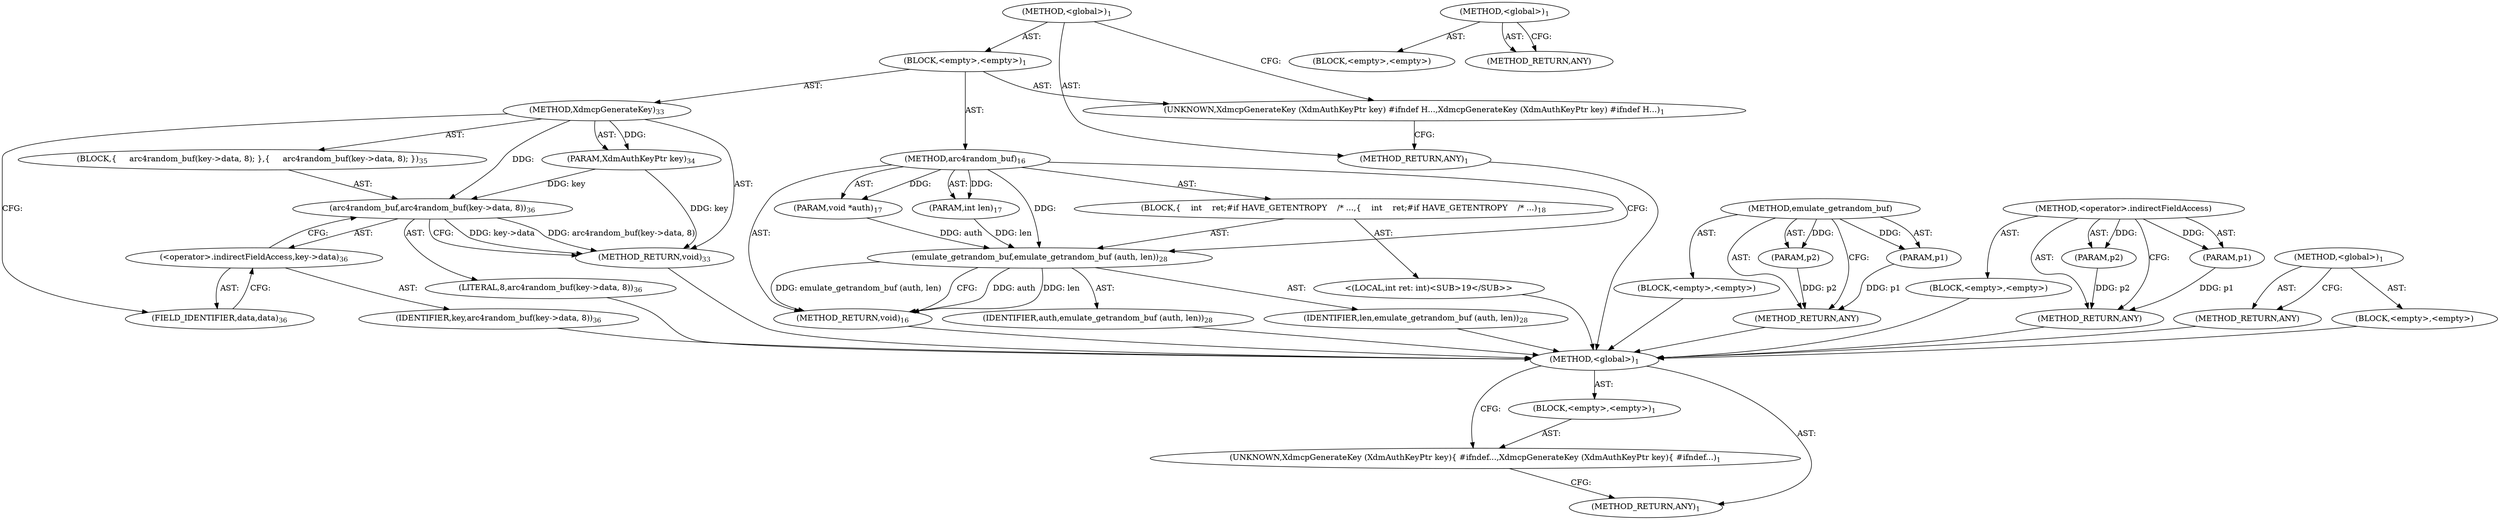 digraph "XdmcpGenerateKey" {
vulnerable_6 [label=<(METHOD,&lt;global&gt;)<SUB>1</SUB>>];
vulnerable_7 [label=<(BLOCK,&lt;empty&gt;,&lt;empty&gt;)<SUB>1</SUB>>];
vulnerable_8 [label=<(UNKNOWN,XdmcpGenerateKey (XdmAuthKeyPtr key)
{
 #ifndef...,XdmcpGenerateKey (XdmAuthKeyPtr key)
{
 #ifndef...)<SUB>1</SUB>>];
vulnerable_9 [label=<(METHOD_RETURN,ANY)<SUB>1</SUB>>];
vulnerable_14 [label=<(METHOD,&lt;global&gt;)<SUB>1</SUB>>];
vulnerable_15 [label=<(BLOCK,&lt;empty&gt;,&lt;empty&gt;)>];
vulnerable_16 [label=<(METHOD_RETURN,ANY)>];
fixed_6 [label=<(METHOD,&lt;global&gt;)<SUB>1</SUB>>];
fixed_7 [label=<(BLOCK,&lt;empty&gt;,&lt;empty&gt;)<SUB>1</SUB>>];
fixed_8 [label=<(UNKNOWN,XdmcpGenerateKey (XdmAuthKeyPtr key)
 #ifndef H...,XdmcpGenerateKey (XdmAuthKeyPtr key)
 #ifndef H...)<SUB>1</SUB>>];
fixed_9 [label=<(METHOD,arc4random_buf)<SUB>16</SUB>>];
fixed_10 [label=<(PARAM,void *auth)<SUB>17</SUB>>];
fixed_11 [label=<(PARAM,int len)<SUB>17</SUB>>];
fixed_12 [label=<(BLOCK,{
    int	    ret;

#if HAVE_GETENTROPY
    /* ...,{
    int	    ret;

#if HAVE_GETENTROPY
    /* ...)<SUB>18</SUB>>];
fixed_13 [label="<(LOCAL,int ret: int)<SUB>19</SUB>>"];
fixed_14 [label=<(emulate_getrandom_buf,emulate_getrandom_buf (auth, len))<SUB>28</SUB>>];
fixed_15 [label=<(IDENTIFIER,auth,emulate_getrandom_buf (auth, len))<SUB>28</SUB>>];
fixed_16 [label=<(IDENTIFIER,len,emulate_getrandom_buf (auth, len))<SUB>28</SUB>>];
fixed_17 [label=<(METHOD_RETURN,void)<SUB>16</SUB>>];
fixed_19 [label=<(METHOD,XdmcpGenerateKey)<SUB>33</SUB>>];
fixed_20 [label=<(PARAM,XdmAuthKeyPtr key)<SUB>34</SUB>>];
fixed_21 [label=<(BLOCK,{
     arc4random_buf(key-&gt;data, 8);
 },{
     arc4random_buf(key-&gt;data, 8);
 })<SUB>35</SUB>>];
fixed_22 [label=<(arc4random_buf,arc4random_buf(key-&gt;data, 8))<SUB>36</SUB>>];
fixed_23 [label=<(&lt;operator&gt;.indirectFieldAccess,key-&gt;data)<SUB>36</SUB>>];
fixed_24 [label=<(IDENTIFIER,key,arc4random_buf(key-&gt;data, 8))<SUB>36</SUB>>];
fixed_25 [label=<(FIELD_IDENTIFIER,data,data)<SUB>36</SUB>>];
fixed_26 [label=<(LITERAL,8,arc4random_buf(key-&gt;data, 8))<SUB>36</SUB>>];
fixed_27 [label=<(METHOD_RETURN,void)<SUB>33</SUB>>];
fixed_29 [label=<(METHOD_RETURN,ANY)<SUB>1</SUB>>];
fixed_48 [label=<(METHOD,emulate_getrandom_buf)>];
fixed_49 [label=<(PARAM,p1)>];
fixed_50 [label=<(PARAM,p2)>];
fixed_51 [label=<(BLOCK,&lt;empty&gt;,&lt;empty&gt;)>];
fixed_52 [label=<(METHOD_RETURN,ANY)>];
fixed_53 [label=<(METHOD,&lt;operator&gt;.indirectFieldAccess)>];
fixed_54 [label=<(PARAM,p1)>];
fixed_55 [label=<(PARAM,p2)>];
fixed_56 [label=<(BLOCK,&lt;empty&gt;,&lt;empty&gt;)>];
fixed_57 [label=<(METHOD_RETURN,ANY)>];
fixed_42 [label=<(METHOD,&lt;global&gt;)<SUB>1</SUB>>];
fixed_43 [label=<(BLOCK,&lt;empty&gt;,&lt;empty&gt;)>];
fixed_44 [label=<(METHOD_RETURN,ANY)>];
vulnerable_6 -> vulnerable_7  [key=0, label="AST: "];
vulnerable_6 -> vulnerable_9  [key=0, label="AST: "];
vulnerable_6 -> vulnerable_8  [key=0, label="CFG: "];
vulnerable_7 -> vulnerable_8  [key=0, label="AST: "];
vulnerable_8 -> vulnerable_9  [key=0, label="CFG: "];
vulnerable_14 -> vulnerable_15  [key=0, label="AST: "];
vulnerable_14 -> vulnerable_16  [key=0, label="AST: "];
vulnerable_14 -> vulnerable_16  [key=1, label="CFG: "];
fixed_6 -> fixed_7  [key=0, label="AST: "];
fixed_6 -> fixed_29  [key=0, label="AST: "];
fixed_6 -> fixed_8  [key=0, label="CFG: "];
fixed_7 -> fixed_8  [key=0, label="AST: "];
fixed_7 -> fixed_9  [key=0, label="AST: "];
fixed_7 -> fixed_19  [key=0, label="AST: "];
fixed_8 -> fixed_29  [key=0, label="CFG: "];
fixed_9 -> fixed_10  [key=0, label="AST: "];
fixed_9 -> fixed_10  [key=1, label="DDG: "];
fixed_9 -> fixed_11  [key=0, label="AST: "];
fixed_9 -> fixed_11  [key=1, label="DDG: "];
fixed_9 -> fixed_12  [key=0, label="AST: "];
fixed_9 -> fixed_17  [key=0, label="AST: "];
fixed_9 -> fixed_14  [key=0, label="CFG: "];
fixed_9 -> fixed_14  [key=1, label="DDG: "];
fixed_10 -> fixed_14  [key=0, label="DDG: auth"];
fixed_11 -> fixed_14  [key=0, label="DDG: len"];
fixed_12 -> fixed_13  [key=0, label="AST: "];
fixed_12 -> fixed_14  [key=0, label="AST: "];
fixed_13 -> vulnerable_6  [key=0];
fixed_14 -> fixed_15  [key=0, label="AST: "];
fixed_14 -> fixed_16  [key=0, label="AST: "];
fixed_14 -> fixed_17  [key=0, label="CFG: "];
fixed_14 -> fixed_17  [key=1, label="DDG: auth"];
fixed_14 -> fixed_17  [key=2, label="DDG: len"];
fixed_14 -> fixed_17  [key=3, label="DDG: emulate_getrandom_buf (auth, len)"];
fixed_15 -> vulnerable_6  [key=0];
fixed_16 -> vulnerable_6  [key=0];
fixed_17 -> vulnerable_6  [key=0];
fixed_19 -> fixed_20  [key=0, label="AST: "];
fixed_19 -> fixed_20  [key=1, label="DDG: "];
fixed_19 -> fixed_21  [key=0, label="AST: "];
fixed_19 -> fixed_27  [key=0, label="AST: "];
fixed_19 -> fixed_25  [key=0, label="CFG: "];
fixed_19 -> fixed_22  [key=0, label="DDG: "];
fixed_20 -> fixed_27  [key=0, label="DDG: key"];
fixed_20 -> fixed_22  [key=0, label="DDG: key"];
fixed_21 -> fixed_22  [key=0, label="AST: "];
fixed_22 -> fixed_23  [key=0, label="AST: "];
fixed_22 -> fixed_26  [key=0, label="AST: "];
fixed_22 -> fixed_27  [key=0, label="CFG: "];
fixed_22 -> fixed_27  [key=1, label="DDG: key-&gt;data"];
fixed_22 -> fixed_27  [key=2, label="DDG: arc4random_buf(key-&gt;data, 8)"];
fixed_23 -> fixed_24  [key=0, label="AST: "];
fixed_23 -> fixed_25  [key=0, label="AST: "];
fixed_23 -> fixed_22  [key=0, label="CFG: "];
fixed_24 -> vulnerable_6  [key=0];
fixed_25 -> fixed_23  [key=0, label="CFG: "];
fixed_26 -> vulnerable_6  [key=0];
fixed_27 -> vulnerable_6  [key=0];
fixed_29 -> vulnerable_6  [key=0];
fixed_48 -> fixed_49  [key=0, label="AST: "];
fixed_48 -> fixed_49  [key=1, label="DDG: "];
fixed_48 -> fixed_51  [key=0, label="AST: "];
fixed_48 -> fixed_50  [key=0, label="AST: "];
fixed_48 -> fixed_50  [key=1, label="DDG: "];
fixed_48 -> fixed_52  [key=0, label="AST: "];
fixed_48 -> fixed_52  [key=1, label="CFG: "];
fixed_49 -> fixed_52  [key=0, label="DDG: p1"];
fixed_50 -> fixed_52  [key=0, label="DDG: p2"];
fixed_51 -> vulnerable_6  [key=0];
fixed_52 -> vulnerable_6  [key=0];
fixed_53 -> fixed_54  [key=0, label="AST: "];
fixed_53 -> fixed_54  [key=1, label="DDG: "];
fixed_53 -> fixed_56  [key=0, label="AST: "];
fixed_53 -> fixed_55  [key=0, label="AST: "];
fixed_53 -> fixed_55  [key=1, label="DDG: "];
fixed_53 -> fixed_57  [key=0, label="AST: "];
fixed_53 -> fixed_57  [key=1, label="CFG: "];
fixed_54 -> fixed_57  [key=0, label="DDG: p1"];
fixed_55 -> fixed_57  [key=0, label="DDG: p2"];
fixed_56 -> vulnerable_6  [key=0];
fixed_57 -> vulnerable_6  [key=0];
fixed_42 -> fixed_43  [key=0, label="AST: "];
fixed_42 -> fixed_44  [key=0, label="AST: "];
fixed_42 -> fixed_44  [key=1, label="CFG: "];
fixed_43 -> vulnerable_6  [key=0];
fixed_44 -> vulnerable_6  [key=0];
}
